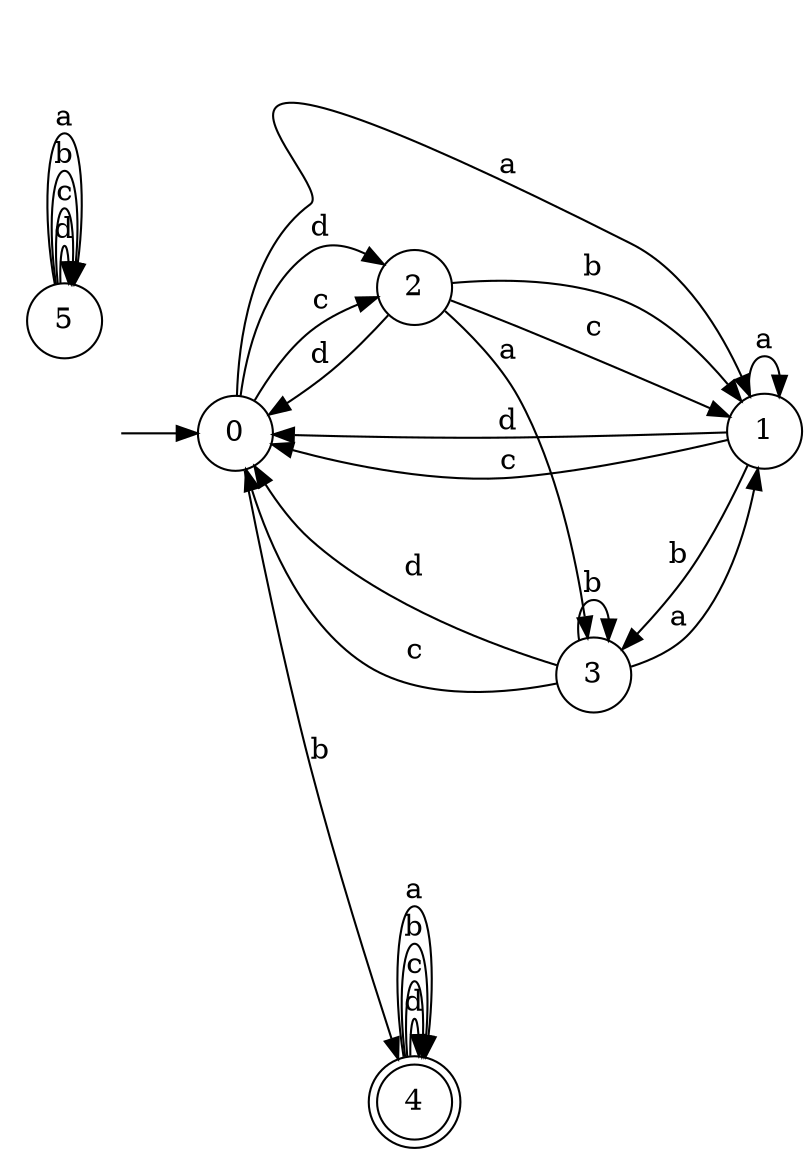 digraph {
  rankdir=LR;
  0 [label="0", shape = circle];
  0 -> 2 [label="d"];
  0 -> 2 [label="c"];
  0 -> 4 [label="b"];
  0 -> 1 [label="a"];
  1 [label="1", shape = circle];
  1 -> 0 [label="d"];
  1 -> 0 [label="c"];
  1 -> 3 [label="b"];
  1 -> 1 [label="a"];
  2 [label="2", shape = circle];
  2 -> 0 [label="d"];
  2 -> 1 [label="c"];
  2 -> 1 [label="b"];
  2 -> 3 [label="a"];
  3 [label="3", shape = circle];
  3 -> 0 [label="d"];
  3 -> 0 [label="c"];
  3 -> 3 [label="b"];
  3 -> 1 [label="a"];
  4 [label="4", shape = doublecircle];
  4 -> 4 [label="d"];
  4 -> 4 [label="c"];
  4 -> 4 [label="b"];
  4 -> 4 [label="a"];
  5 [label="5", shape = circle];
  5 -> 5 [label="d"];
  5 -> 5 [label="c"];
  5 -> 5 [label="b"];
  5 -> 5 [label="a"];
  6 [label="", shape = plaintext];
  6 -> 0 [label=""];
}
